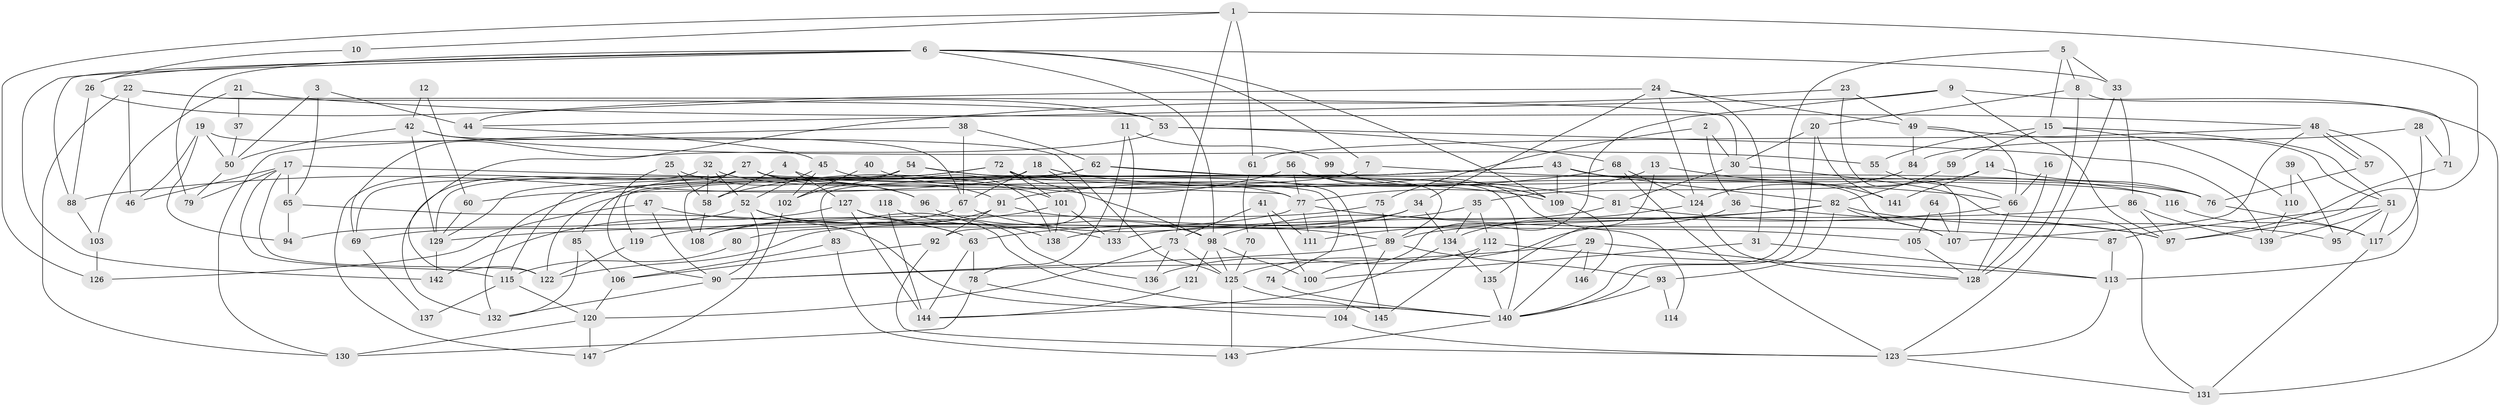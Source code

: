 // coarse degree distribution, {7: 0.13513513513513514, 5: 0.24324324324324326, 6: 0.21621621621621623, 3: 0.0945945945945946, 8: 0.14864864864864866, 4: 0.12162162162162163, 9: 0.013513513513513514, 10: 0.013513513513513514, 12: 0.013513513513513514}
// Generated by graph-tools (version 1.1) at 2025/37/03/04/25 23:37:07]
// undirected, 147 vertices, 294 edges
graph export_dot {
  node [color=gray90,style=filled];
  1;
  2;
  3;
  4;
  5;
  6;
  7;
  8;
  9;
  10;
  11;
  12;
  13;
  14;
  15;
  16;
  17;
  18;
  19;
  20;
  21;
  22;
  23;
  24;
  25;
  26;
  27;
  28;
  29;
  30;
  31;
  32;
  33;
  34;
  35;
  36;
  37;
  38;
  39;
  40;
  41;
  42;
  43;
  44;
  45;
  46;
  47;
  48;
  49;
  50;
  51;
  52;
  53;
  54;
  55;
  56;
  57;
  58;
  59;
  60;
  61;
  62;
  63;
  64;
  65;
  66;
  67;
  68;
  69;
  70;
  71;
  72;
  73;
  74;
  75;
  76;
  77;
  78;
  79;
  80;
  81;
  82;
  83;
  84;
  85;
  86;
  87;
  88;
  89;
  90;
  91;
  92;
  93;
  94;
  95;
  96;
  97;
  98;
  99;
  100;
  101;
  102;
  103;
  104;
  105;
  106;
  107;
  108;
  109;
  110;
  111;
  112;
  113;
  114;
  115;
  116;
  117;
  118;
  119;
  120;
  121;
  122;
  123;
  124;
  125;
  126;
  127;
  128;
  129;
  130;
  131;
  132;
  133;
  134;
  135;
  136;
  137;
  138;
  139;
  140;
  141;
  142;
  143;
  144;
  145;
  146;
  147;
  1 -- 97;
  1 -- 73;
  1 -- 10;
  1 -- 61;
  1 -- 126;
  2 -- 30;
  2 -- 36;
  2 -- 75;
  3 -- 65;
  3 -- 50;
  3 -- 44;
  4 -- 58;
  4 -- 91;
  4 -- 127;
  5 -- 33;
  5 -- 140;
  5 -- 8;
  5 -- 15;
  6 -- 98;
  6 -- 26;
  6 -- 7;
  6 -- 33;
  6 -- 79;
  6 -- 88;
  6 -- 109;
  6 -- 142;
  7 -- 116;
  7 -- 60;
  8 -- 128;
  8 -- 20;
  8 -- 71;
  9 -- 97;
  9 -- 44;
  9 -- 100;
  9 -- 131;
  10 -- 26;
  11 -- 133;
  11 -- 78;
  11 -- 99;
  12 -- 42;
  12 -- 60;
  13 -- 135;
  13 -- 77;
  13 -- 141;
  14 -- 141;
  14 -- 76;
  14 -- 35;
  15 -- 55;
  15 -- 51;
  15 -- 59;
  15 -- 110;
  16 -- 128;
  16 -- 66;
  17 -- 77;
  17 -- 115;
  17 -- 46;
  17 -- 65;
  17 -- 79;
  17 -- 122;
  18 -- 109;
  18 -- 85;
  18 -- 67;
  18 -- 89;
  18 -- 92;
  19 -- 67;
  19 -- 50;
  19 -- 46;
  19 -- 94;
  20 -- 140;
  20 -- 30;
  20 -- 141;
  21 -- 48;
  21 -- 103;
  21 -- 37;
  22 -- 30;
  22 -- 46;
  22 -- 53;
  22 -- 130;
  23 -- 107;
  23 -- 49;
  23 -- 132;
  24 -- 31;
  24 -- 124;
  24 -- 34;
  24 -- 44;
  24 -- 49;
  25 -- 90;
  25 -- 58;
  25 -- 96;
  26 -- 53;
  26 -- 88;
  27 -- 122;
  27 -- 108;
  27 -- 69;
  27 -- 74;
  27 -- 96;
  27 -- 116;
  28 -- 84;
  28 -- 117;
  28 -- 71;
  29 -- 90;
  29 -- 140;
  29 -- 128;
  29 -- 146;
  30 -- 81;
  30 -- 131;
  31 -- 100;
  31 -- 113;
  32 -- 52;
  32 -- 147;
  32 -- 58;
  32 -- 77;
  33 -- 123;
  33 -- 86;
  34 -- 122;
  34 -- 134;
  34 -- 138;
  35 -- 63;
  35 -- 112;
  35 -- 134;
  36 -- 97;
  36 -- 125;
  37 -- 50;
  38 -- 130;
  38 -- 67;
  38 -- 62;
  39 -- 110;
  39 -- 95;
  40 -- 101;
  40 -- 102;
  41 -- 111;
  41 -- 100;
  41 -- 73;
  42 -- 129;
  42 -- 125;
  42 -- 50;
  42 -- 55;
  43 -- 83;
  43 -- 82;
  43 -- 76;
  43 -- 107;
  43 -- 109;
  43 -- 115;
  43 -- 122;
  44 -- 45;
  45 -- 138;
  45 -- 52;
  45 -- 102;
  47 -- 63;
  47 -- 90;
  47 -- 126;
  48 -- 107;
  48 -- 57;
  48 -- 57;
  48 -- 61;
  48 -- 113;
  49 -- 51;
  49 -- 66;
  49 -- 84;
  50 -- 79;
  51 -- 117;
  51 -- 87;
  51 -- 95;
  51 -- 139;
  52 -- 140;
  52 -- 63;
  52 -- 90;
  52 -- 94;
  53 -- 68;
  53 -- 69;
  53 -- 139;
  54 -- 145;
  54 -- 66;
  54 -- 102;
  54 -- 129;
  55 -- 66;
  56 -- 77;
  56 -- 109;
  56 -- 58;
  56 -- 114;
  57 -- 76;
  58 -- 108;
  59 -- 82;
  60 -- 129;
  61 -- 70;
  62 -- 119;
  62 -- 76;
  62 -- 81;
  62 -- 88;
  63 -- 144;
  63 -- 78;
  64 -- 105;
  64 -- 107;
  65 -- 94;
  65 -- 140;
  66 -- 89;
  66 -- 128;
  67 -- 69;
  67 -- 89;
  68 -- 123;
  68 -- 124;
  68 -- 91;
  69 -- 137;
  70 -- 125;
  71 -- 97;
  72 -- 98;
  72 -- 132;
  72 -- 101;
  72 -- 129;
  72 -- 140;
  73 -- 136;
  73 -- 120;
  73 -- 125;
  74 -- 140;
  75 -- 89;
  75 -- 108;
  76 -- 117;
  77 -- 87;
  77 -- 80;
  77 -- 111;
  78 -- 104;
  78 -- 130;
  80 -- 115;
  81 -- 97;
  81 -- 98;
  82 -- 93;
  82 -- 129;
  82 -- 95;
  82 -- 107;
  82 -- 111;
  83 -- 143;
  83 -- 106;
  84 -- 124;
  85 -- 106;
  85 -- 132;
  86 -- 139;
  86 -- 97;
  86 -- 133;
  87 -- 113;
  88 -- 103;
  89 -- 90;
  89 -- 93;
  89 -- 104;
  90 -- 132;
  91 -- 108;
  91 -- 92;
  91 -- 105;
  92 -- 106;
  92 -- 123;
  93 -- 140;
  93 -- 114;
  96 -- 98;
  98 -- 100;
  98 -- 121;
  98 -- 125;
  99 -- 109;
  101 -- 138;
  101 -- 119;
  101 -- 133;
  102 -- 147;
  103 -- 126;
  104 -- 123;
  105 -- 128;
  106 -- 120;
  109 -- 146;
  110 -- 139;
  112 -- 113;
  112 -- 136;
  112 -- 145;
  113 -- 123;
  115 -- 120;
  115 -- 137;
  116 -- 117;
  117 -- 131;
  118 -- 133;
  118 -- 144;
  119 -- 122;
  120 -- 130;
  120 -- 147;
  121 -- 144;
  123 -- 131;
  124 -- 128;
  124 -- 134;
  125 -- 143;
  125 -- 145;
  127 -- 142;
  127 -- 136;
  127 -- 138;
  127 -- 144;
  129 -- 142;
  134 -- 135;
  134 -- 144;
  135 -- 140;
  140 -- 143;
}

